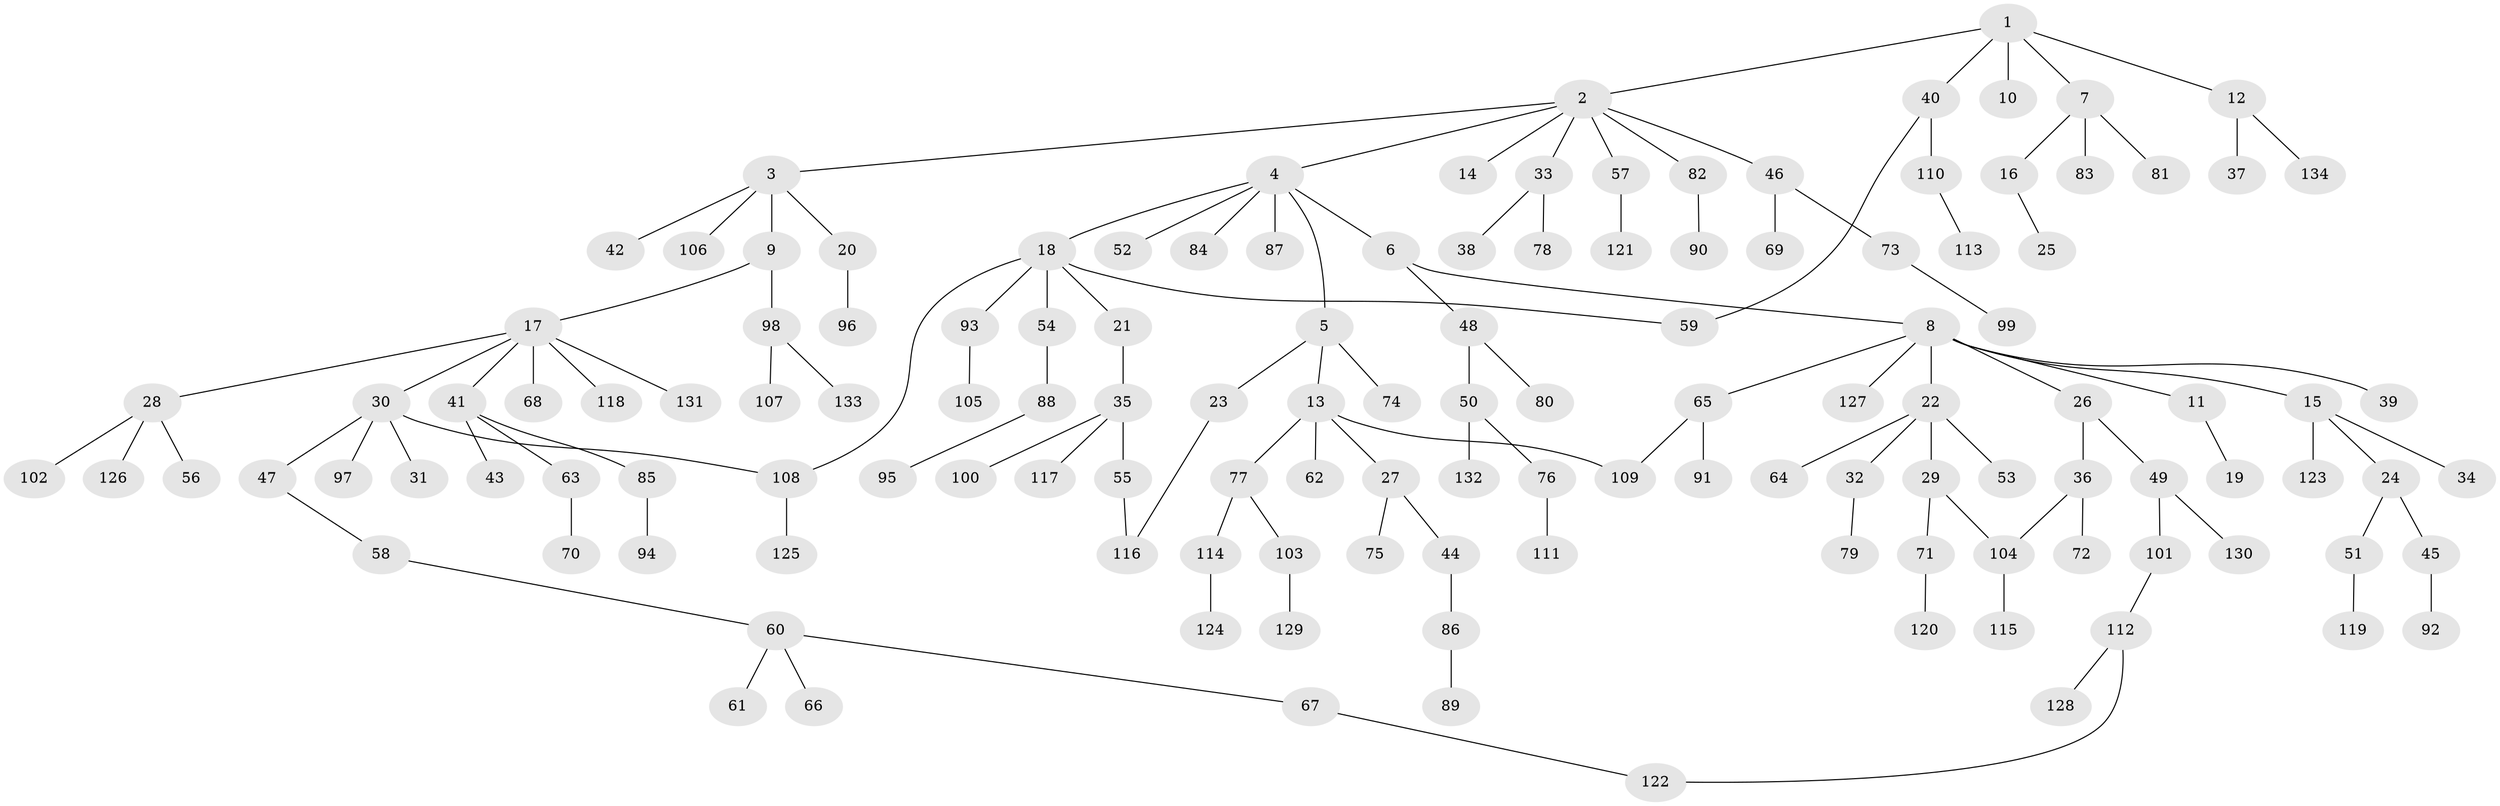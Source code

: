 // coarse degree distribution, {4: 0.11956521739130435, 7: 0.021739130434782608, 6: 0.03260869565217391, 3: 0.10869565217391304, 2: 0.15217391304347827, 5: 0.021739130434782608, 1: 0.5434782608695652}
// Generated by graph-tools (version 1.1) at 2025/51/02/27/25 19:51:38]
// undirected, 134 vertices, 139 edges
graph export_dot {
graph [start="1"]
  node [color=gray90,style=filled];
  1;
  2;
  3;
  4;
  5;
  6;
  7;
  8;
  9;
  10;
  11;
  12;
  13;
  14;
  15;
  16;
  17;
  18;
  19;
  20;
  21;
  22;
  23;
  24;
  25;
  26;
  27;
  28;
  29;
  30;
  31;
  32;
  33;
  34;
  35;
  36;
  37;
  38;
  39;
  40;
  41;
  42;
  43;
  44;
  45;
  46;
  47;
  48;
  49;
  50;
  51;
  52;
  53;
  54;
  55;
  56;
  57;
  58;
  59;
  60;
  61;
  62;
  63;
  64;
  65;
  66;
  67;
  68;
  69;
  70;
  71;
  72;
  73;
  74;
  75;
  76;
  77;
  78;
  79;
  80;
  81;
  82;
  83;
  84;
  85;
  86;
  87;
  88;
  89;
  90;
  91;
  92;
  93;
  94;
  95;
  96;
  97;
  98;
  99;
  100;
  101;
  102;
  103;
  104;
  105;
  106;
  107;
  108;
  109;
  110;
  111;
  112;
  113;
  114;
  115;
  116;
  117;
  118;
  119;
  120;
  121;
  122;
  123;
  124;
  125;
  126;
  127;
  128;
  129;
  130;
  131;
  132;
  133;
  134;
  1 -- 2;
  1 -- 7;
  1 -- 10;
  1 -- 12;
  1 -- 40;
  2 -- 3;
  2 -- 4;
  2 -- 14;
  2 -- 33;
  2 -- 46;
  2 -- 57;
  2 -- 82;
  3 -- 9;
  3 -- 20;
  3 -- 42;
  3 -- 106;
  4 -- 5;
  4 -- 6;
  4 -- 18;
  4 -- 52;
  4 -- 84;
  4 -- 87;
  5 -- 13;
  5 -- 23;
  5 -- 74;
  6 -- 8;
  6 -- 48;
  7 -- 16;
  7 -- 81;
  7 -- 83;
  8 -- 11;
  8 -- 15;
  8 -- 22;
  8 -- 26;
  8 -- 39;
  8 -- 65;
  8 -- 127;
  9 -- 17;
  9 -- 98;
  11 -- 19;
  12 -- 37;
  12 -- 134;
  13 -- 27;
  13 -- 62;
  13 -- 77;
  13 -- 109;
  15 -- 24;
  15 -- 34;
  15 -- 123;
  16 -- 25;
  17 -- 28;
  17 -- 30;
  17 -- 41;
  17 -- 68;
  17 -- 118;
  17 -- 131;
  18 -- 21;
  18 -- 54;
  18 -- 93;
  18 -- 108;
  18 -- 59;
  20 -- 96;
  21 -- 35;
  22 -- 29;
  22 -- 32;
  22 -- 53;
  22 -- 64;
  23 -- 116;
  24 -- 45;
  24 -- 51;
  26 -- 36;
  26 -- 49;
  27 -- 44;
  27 -- 75;
  28 -- 56;
  28 -- 102;
  28 -- 126;
  29 -- 71;
  29 -- 104;
  30 -- 31;
  30 -- 47;
  30 -- 97;
  30 -- 108;
  32 -- 79;
  33 -- 38;
  33 -- 78;
  35 -- 55;
  35 -- 100;
  35 -- 117;
  36 -- 72;
  36 -- 104;
  40 -- 59;
  40 -- 110;
  41 -- 43;
  41 -- 63;
  41 -- 85;
  44 -- 86;
  45 -- 92;
  46 -- 69;
  46 -- 73;
  47 -- 58;
  48 -- 50;
  48 -- 80;
  49 -- 101;
  49 -- 130;
  50 -- 76;
  50 -- 132;
  51 -- 119;
  54 -- 88;
  55 -- 116;
  57 -- 121;
  58 -- 60;
  60 -- 61;
  60 -- 66;
  60 -- 67;
  63 -- 70;
  65 -- 91;
  65 -- 109;
  67 -- 122;
  71 -- 120;
  73 -- 99;
  76 -- 111;
  77 -- 103;
  77 -- 114;
  82 -- 90;
  85 -- 94;
  86 -- 89;
  88 -- 95;
  93 -- 105;
  98 -- 107;
  98 -- 133;
  101 -- 112;
  103 -- 129;
  104 -- 115;
  108 -- 125;
  110 -- 113;
  112 -- 128;
  112 -- 122;
  114 -- 124;
}
